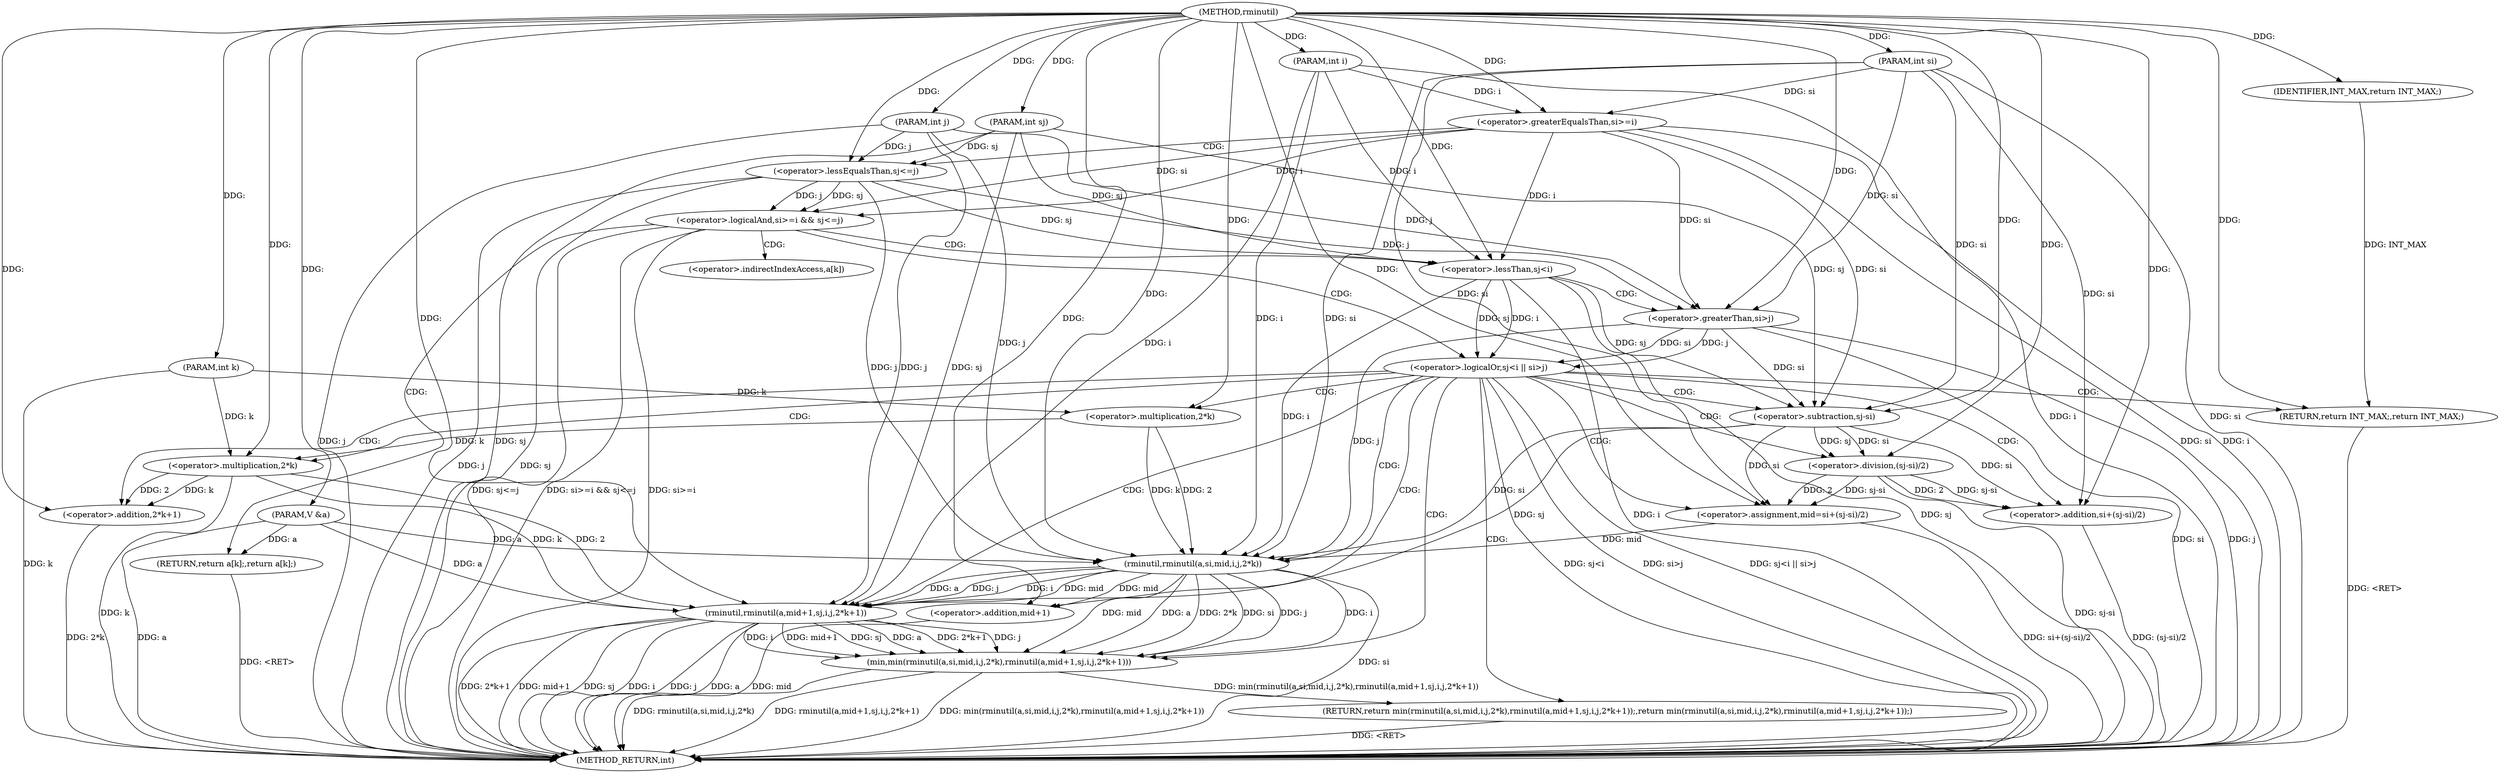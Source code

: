 digraph "rminutil" {  
"1000226" [label = "(METHOD,rminutil)" ]
"1000292" [label = "(METHOD_RETURN,int)" ]
"1000227" [label = "(PARAM,V &a)" ]
"1000228" [label = "(PARAM,int si)" ]
"1000229" [label = "(PARAM,int sj)" ]
"1000230" [label = "(PARAM,int i)" ]
"1000231" [label = "(PARAM,int j)" ]
"1000232" [label = "(PARAM,int k)" ]
"1000259" [label = "(<operator>.assignment,mid=si+(sj-si)/2)" ]
"1000268" [label = "(RETURN,return min(rminutil(a,si,mid,i,j,2*k),rminutil(a,mid+1,sj,i,j,2*k+1));,return min(rminutil(a,si,mid,i,j,2*k),rminutil(a,mid+1,sj,i,j,2*k+1));)" ]
"1000235" [label = "(<operator>.logicalAnd,si>=i && sj<=j)" ]
"1000248" [label = "(<operator>.logicalOr,sj<i || si>j)" ]
"1000269" [label = "(min,min(rminutil(a,si,mid,i,j,2*k),rminutil(a,mid+1,sj,i,j,2*k+1)))" ]
"1000243" [label = "(RETURN,return a[k];,return a[k];)" ]
"1000256" [label = "(RETURN,return INT_MAX;,return INT_MAX;)" ]
"1000261" [label = "(<operator>.addition,si+(sj-si)/2)" ]
"1000236" [label = "(<operator>.greaterEqualsThan,si>=i)" ]
"1000239" [label = "(<operator>.lessEqualsThan,sj<=j)" ]
"1000249" [label = "(<operator>.lessThan,sj<i)" ]
"1000252" [label = "(<operator>.greaterThan,si>j)" ]
"1000257" [label = "(IDENTIFIER,INT_MAX,return INT_MAX;)" ]
"1000263" [label = "(<operator>.division,(sj-si)/2)" ]
"1000270" [label = "(rminutil,rminutil(a,si,mid,i,j,2*k))" ]
"1000279" [label = "(rminutil,rminutil(a,mid+1,sj,i,j,2*k+1))" ]
"1000264" [label = "(<operator>.subtraction,sj-si)" ]
"1000276" [label = "(<operator>.multiplication,2*k)" ]
"1000281" [label = "(<operator>.addition,mid+1)" ]
"1000287" [label = "(<operator>.addition,2*k+1)" ]
"1000288" [label = "(<operator>.multiplication,2*k)" ]
"1000244" [label = "(<operator>.indirectIndexAccess,a[k])" ]
  "1000243" -> "1000292"  [ label = "DDG: <RET>"] 
  "1000227" -> "1000292"  [ label = "DDG: a"] 
  "1000228" -> "1000292"  [ label = "DDG: si"] 
  "1000229" -> "1000292"  [ label = "DDG: sj"] 
  "1000230" -> "1000292"  [ label = "DDG: i"] 
  "1000231" -> "1000292"  [ label = "DDG: j"] 
  "1000232" -> "1000292"  [ label = "DDG: k"] 
  "1000236" -> "1000292"  [ label = "DDG: si"] 
  "1000236" -> "1000292"  [ label = "DDG: i"] 
  "1000235" -> "1000292"  [ label = "DDG: si>=i"] 
  "1000239" -> "1000292"  [ label = "DDG: sj"] 
  "1000239" -> "1000292"  [ label = "DDG: j"] 
  "1000235" -> "1000292"  [ label = "DDG: sj<=j"] 
  "1000235" -> "1000292"  [ label = "DDG: si>=i && sj<=j"] 
  "1000249" -> "1000292"  [ label = "DDG: sj"] 
  "1000249" -> "1000292"  [ label = "DDG: i"] 
  "1000248" -> "1000292"  [ label = "DDG: sj<i"] 
  "1000252" -> "1000292"  [ label = "DDG: si"] 
  "1000252" -> "1000292"  [ label = "DDG: j"] 
  "1000248" -> "1000292"  [ label = "DDG: si>j"] 
  "1000248" -> "1000292"  [ label = "DDG: sj<i || si>j"] 
  "1000263" -> "1000292"  [ label = "DDG: sj-si"] 
  "1000261" -> "1000292"  [ label = "DDG: (sj-si)/2"] 
  "1000259" -> "1000292"  [ label = "DDG: si+(sj-si)/2"] 
  "1000270" -> "1000292"  [ label = "DDG: si"] 
  "1000269" -> "1000292"  [ label = "DDG: rminutil(a,si,mid,i,j,2*k)"] 
  "1000279" -> "1000292"  [ label = "DDG: a"] 
  "1000281" -> "1000292"  [ label = "DDG: mid"] 
  "1000279" -> "1000292"  [ label = "DDG: mid+1"] 
  "1000279" -> "1000292"  [ label = "DDG: sj"] 
  "1000279" -> "1000292"  [ label = "DDG: i"] 
  "1000279" -> "1000292"  [ label = "DDG: j"] 
  "1000288" -> "1000292"  [ label = "DDG: k"] 
  "1000287" -> "1000292"  [ label = "DDG: 2*k"] 
  "1000279" -> "1000292"  [ label = "DDG: 2*k+1"] 
  "1000269" -> "1000292"  [ label = "DDG: rminutil(a,mid+1,sj,i,j,2*k+1)"] 
  "1000269" -> "1000292"  [ label = "DDG: min(rminutil(a,si,mid,i,j,2*k),rminutil(a,mid+1,sj,i,j,2*k+1))"] 
  "1000268" -> "1000292"  [ label = "DDG: <RET>"] 
  "1000256" -> "1000292"  [ label = "DDG: <RET>"] 
  "1000226" -> "1000227"  [ label = "DDG: "] 
  "1000226" -> "1000228"  [ label = "DDG: "] 
  "1000226" -> "1000229"  [ label = "DDG: "] 
  "1000226" -> "1000230"  [ label = "DDG: "] 
  "1000226" -> "1000231"  [ label = "DDG: "] 
  "1000226" -> "1000232"  [ label = "DDG: "] 
  "1000263" -> "1000259"  [ label = "DDG: 2"] 
  "1000263" -> "1000259"  [ label = "DDG: sj-si"] 
  "1000264" -> "1000259"  [ label = "DDG: si"] 
  "1000228" -> "1000259"  [ label = "DDG: si"] 
  "1000226" -> "1000259"  [ label = "DDG: "] 
  "1000269" -> "1000268"  [ label = "DDG: min(rminutil(a,si,mid,i,j,2*k),rminutil(a,mid+1,sj,i,j,2*k+1))"] 
  "1000236" -> "1000235"  [ label = "DDG: i"] 
  "1000236" -> "1000235"  [ label = "DDG: si"] 
  "1000239" -> "1000235"  [ label = "DDG: j"] 
  "1000239" -> "1000235"  [ label = "DDG: sj"] 
  "1000227" -> "1000243"  [ label = "DDG: a"] 
  "1000249" -> "1000248"  [ label = "DDG: sj"] 
  "1000249" -> "1000248"  [ label = "DDG: i"] 
  "1000252" -> "1000248"  [ label = "DDG: j"] 
  "1000252" -> "1000248"  [ label = "DDG: si"] 
  "1000257" -> "1000256"  [ label = "DDG: INT_MAX"] 
  "1000226" -> "1000256"  [ label = "DDG: "] 
  "1000264" -> "1000261"  [ label = "DDG: si"] 
  "1000228" -> "1000261"  [ label = "DDG: si"] 
  "1000226" -> "1000261"  [ label = "DDG: "] 
  "1000263" -> "1000261"  [ label = "DDG: 2"] 
  "1000263" -> "1000261"  [ label = "DDG: sj-si"] 
  "1000270" -> "1000269"  [ label = "DDG: mid"] 
  "1000270" -> "1000269"  [ label = "DDG: a"] 
  "1000270" -> "1000269"  [ label = "DDG: i"] 
  "1000270" -> "1000269"  [ label = "DDG: 2*k"] 
  "1000270" -> "1000269"  [ label = "DDG: si"] 
  "1000270" -> "1000269"  [ label = "DDG: j"] 
  "1000279" -> "1000269"  [ label = "DDG: 2*k+1"] 
  "1000279" -> "1000269"  [ label = "DDG: j"] 
  "1000279" -> "1000269"  [ label = "DDG: i"] 
  "1000279" -> "1000269"  [ label = "DDG: mid+1"] 
  "1000279" -> "1000269"  [ label = "DDG: sj"] 
  "1000279" -> "1000269"  [ label = "DDG: a"] 
  "1000228" -> "1000236"  [ label = "DDG: si"] 
  "1000226" -> "1000236"  [ label = "DDG: "] 
  "1000230" -> "1000236"  [ label = "DDG: i"] 
  "1000229" -> "1000239"  [ label = "DDG: sj"] 
  "1000226" -> "1000239"  [ label = "DDG: "] 
  "1000231" -> "1000239"  [ label = "DDG: j"] 
  "1000239" -> "1000249"  [ label = "DDG: sj"] 
  "1000229" -> "1000249"  [ label = "DDG: sj"] 
  "1000226" -> "1000249"  [ label = "DDG: "] 
  "1000236" -> "1000249"  [ label = "DDG: i"] 
  "1000230" -> "1000249"  [ label = "DDG: i"] 
  "1000236" -> "1000252"  [ label = "DDG: si"] 
  "1000228" -> "1000252"  [ label = "DDG: si"] 
  "1000226" -> "1000252"  [ label = "DDG: "] 
  "1000239" -> "1000252"  [ label = "DDG: j"] 
  "1000231" -> "1000252"  [ label = "DDG: j"] 
  "1000226" -> "1000257"  [ label = "DDG: "] 
  "1000264" -> "1000263"  [ label = "DDG: sj"] 
  "1000264" -> "1000263"  [ label = "DDG: si"] 
  "1000226" -> "1000263"  [ label = "DDG: "] 
  "1000227" -> "1000270"  [ label = "DDG: a"] 
  "1000226" -> "1000270"  [ label = "DDG: "] 
  "1000259" -> "1000270"  [ label = "DDG: mid"] 
  "1000249" -> "1000270"  [ label = "DDG: i"] 
  "1000230" -> "1000270"  [ label = "DDG: i"] 
  "1000276" -> "1000270"  [ label = "DDG: k"] 
  "1000276" -> "1000270"  [ label = "DDG: 2"] 
  "1000228" -> "1000270"  [ label = "DDG: si"] 
  "1000264" -> "1000270"  [ label = "DDG: si"] 
  "1000239" -> "1000270"  [ label = "DDG: j"] 
  "1000252" -> "1000270"  [ label = "DDG: j"] 
  "1000231" -> "1000270"  [ label = "DDG: j"] 
  "1000270" -> "1000279"  [ label = "DDG: a"] 
  "1000227" -> "1000279"  [ label = "DDG: a"] 
  "1000226" -> "1000279"  [ label = "DDG: "] 
  "1000288" -> "1000279"  [ label = "DDG: k"] 
  "1000288" -> "1000279"  [ label = "DDG: 2"] 
  "1000270" -> "1000279"  [ label = "DDG: j"] 
  "1000231" -> "1000279"  [ label = "DDG: j"] 
  "1000270" -> "1000279"  [ label = "DDG: i"] 
  "1000230" -> "1000279"  [ label = "DDG: i"] 
  "1000264" -> "1000279"  [ label = "DDG: sj"] 
  "1000229" -> "1000279"  [ label = "DDG: sj"] 
  "1000270" -> "1000279"  [ label = "DDG: mid"] 
  "1000249" -> "1000264"  [ label = "DDG: sj"] 
  "1000229" -> "1000264"  [ label = "DDG: sj"] 
  "1000226" -> "1000264"  [ label = "DDG: "] 
  "1000236" -> "1000264"  [ label = "DDG: si"] 
  "1000252" -> "1000264"  [ label = "DDG: si"] 
  "1000228" -> "1000264"  [ label = "DDG: si"] 
  "1000226" -> "1000276"  [ label = "DDG: "] 
  "1000232" -> "1000276"  [ label = "DDG: k"] 
  "1000270" -> "1000281"  [ label = "DDG: mid"] 
  "1000226" -> "1000281"  [ label = "DDG: "] 
  "1000288" -> "1000287"  [ label = "DDG: k"] 
  "1000288" -> "1000287"  [ label = "DDG: 2"] 
  "1000226" -> "1000287"  [ label = "DDG: "] 
  "1000226" -> "1000288"  [ label = "DDG: "] 
  "1000276" -> "1000288"  [ label = "DDG: k"] 
  "1000232" -> "1000288"  [ label = "DDG: k"] 
  "1000235" -> "1000243"  [ label = "CDG: "] 
  "1000235" -> "1000244"  [ label = "CDG: "] 
  "1000235" -> "1000249"  [ label = "CDG: "] 
  "1000235" -> "1000248"  [ label = "CDG: "] 
  "1000248" -> "1000268"  [ label = "CDG: "] 
  "1000248" -> "1000276"  [ label = "CDG: "] 
  "1000248" -> "1000263"  [ label = "CDG: "] 
  "1000248" -> "1000259"  [ label = "CDG: "] 
  "1000248" -> "1000281"  [ label = "CDG: "] 
  "1000248" -> "1000269"  [ label = "CDG: "] 
  "1000248" -> "1000261"  [ label = "CDG: "] 
  "1000248" -> "1000264"  [ label = "CDG: "] 
  "1000248" -> "1000287"  [ label = "CDG: "] 
  "1000248" -> "1000256"  [ label = "CDG: "] 
  "1000248" -> "1000288"  [ label = "CDG: "] 
  "1000248" -> "1000270"  [ label = "CDG: "] 
  "1000248" -> "1000279"  [ label = "CDG: "] 
  "1000236" -> "1000239"  [ label = "CDG: "] 
  "1000249" -> "1000252"  [ label = "CDG: "] 
}
